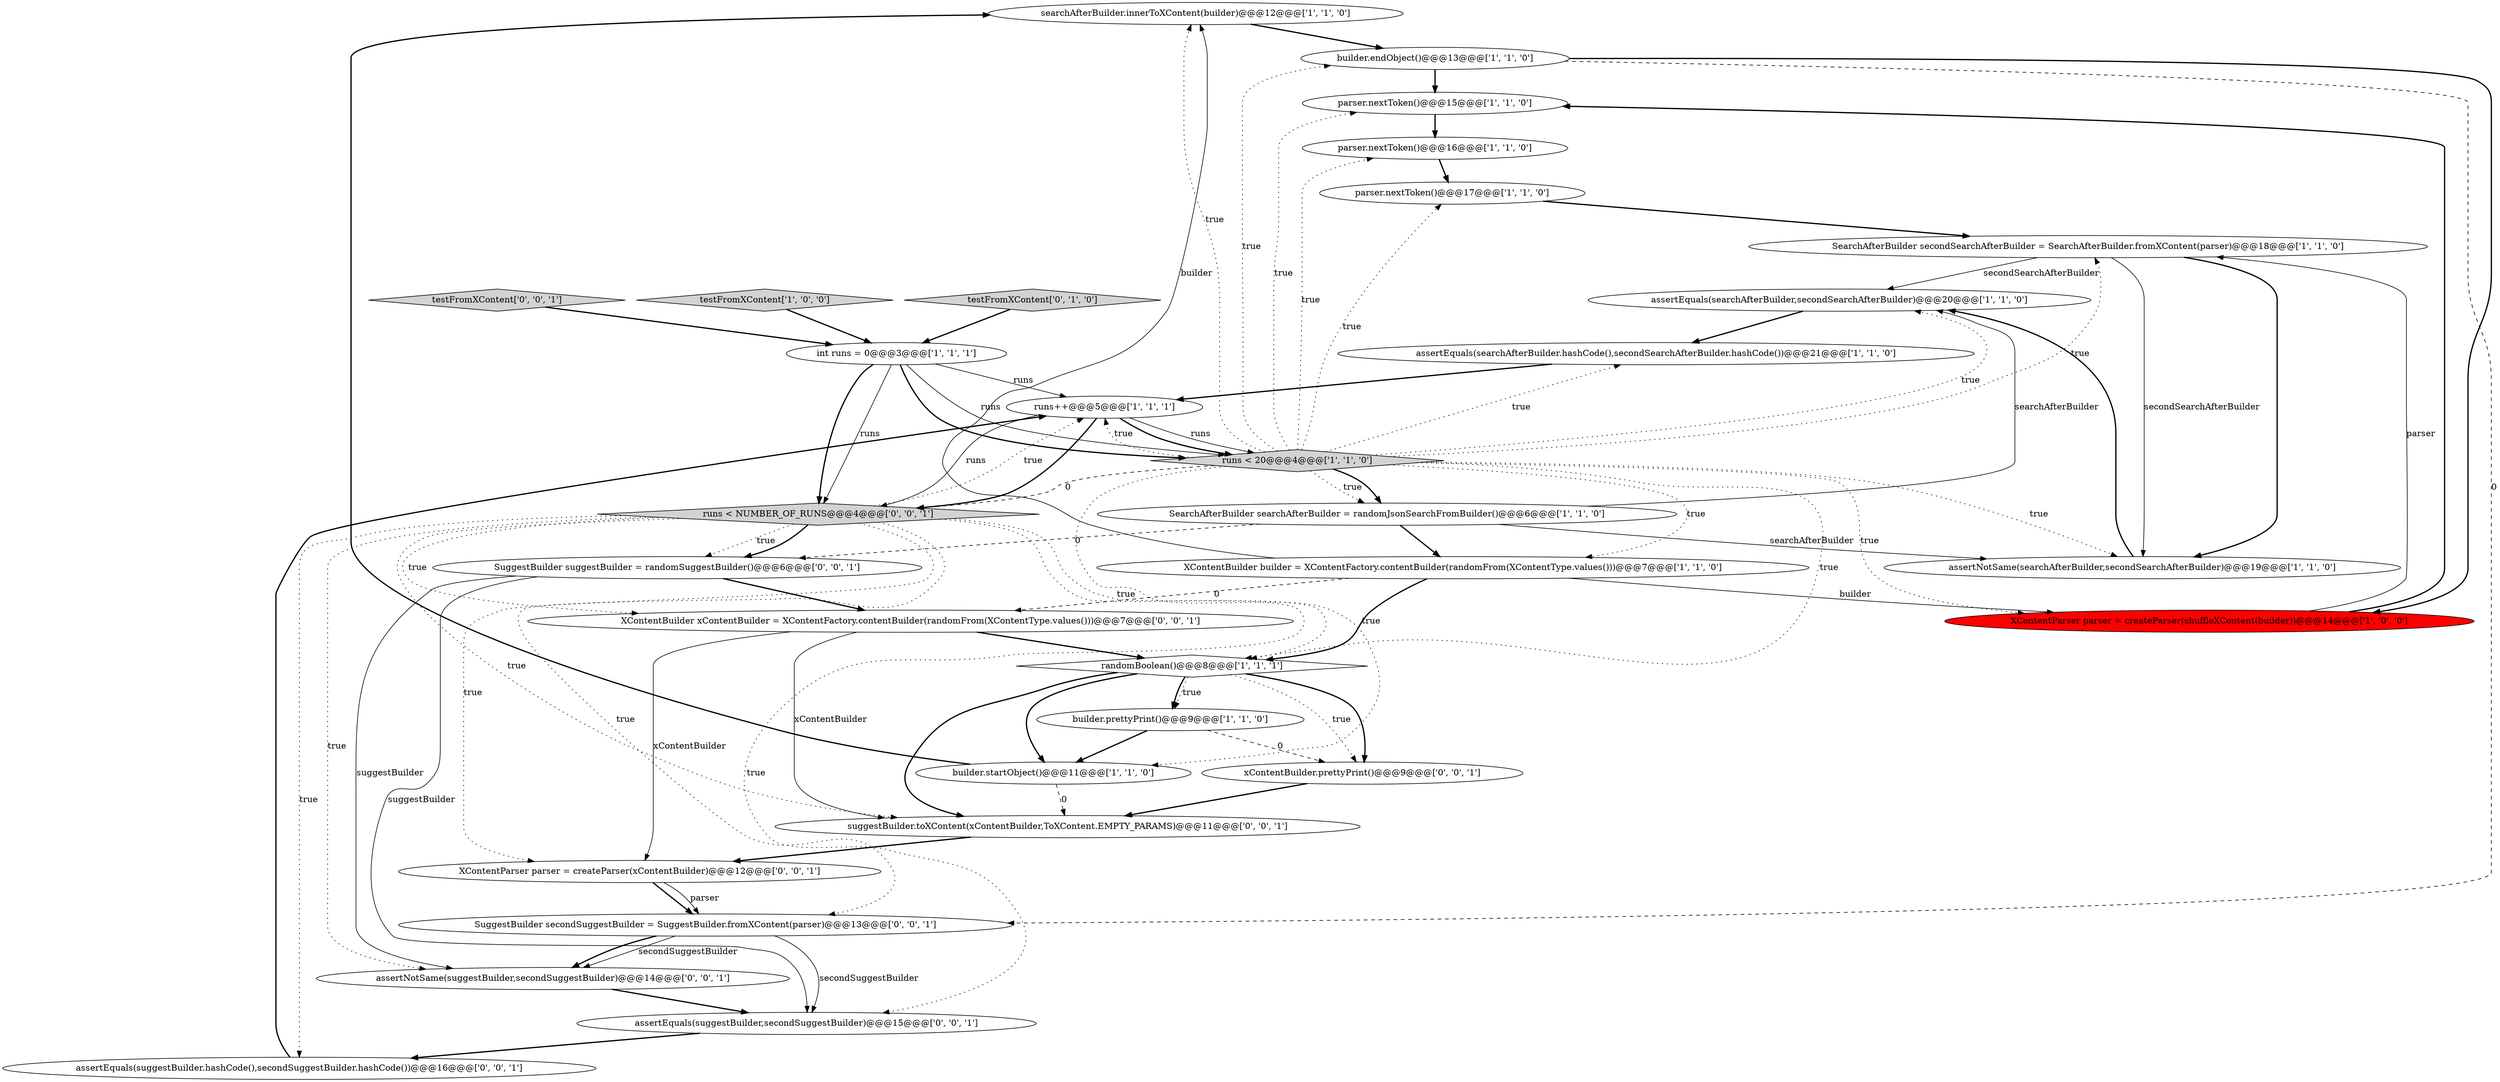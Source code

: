 digraph {
12 [style = filled, label = "searchAfterBuilder.innerToXContent(builder)@@@12@@@['1', '1', '0']", fillcolor = white, shape = ellipse image = "AAA0AAABBB1BBB"];
9 [style = filled, label = "assertEquals(searchAfterBuilder,secondSearchAfterBuilder)@@@20@@@['1', '1', '0']", fillcolor = white, shape = ellipse image = "AAA0AAABBB1BBB"];
4 [style = filled, label = "randomBoolean()@@@8@@@['1', '1', '1']", fillcolor = white, shape = diamond image = "AAA0AAABBB1BBB"];
20 [style = filled, label = "testFromXContent['0', '0', '1']", fillcolor = lightgray, shape = diamond image = "AAA0AAABBB3BBB"];
27 [style = filled, label = "runs < NUMBER_OF_RUNS@@@4@@@['0', '0', '1']", fillcolor = lightgray, shape = diamond image = "AAA0AAABBB3BBB"];
14 [style = filled, label = "parser.nextToken()@@@17@@@['1', '1', '0']", fillcolor = white, shape = ellipse image = "AAA0AAABBB1BBB"];
2 [style = filled, label = "runs < 20@@@4@@@['1', '1', '0']", fillcolor = lightgray, shape = diamond image = "AAA0AAABBB1BBB"];
26 [style = filled, label = "assertNotSame(suggestBuilder,secondSuggestBuilder)@@@14@@@['0', '0', '1']", fillcolor = white, shape = ellipse image = "AAA0AAABBB3BBB"];
17 [style = filled, label = "builder.endObject()@@@13@@@['1', '1', '0']", fillcolor = white, shape = ellipse image = "AAA0AAABBB1BBB"];
15 [style = filled, label = "parser.nextToken()@@@15@@@['1', '1', '0']", fillcolor = white, shape = ellipse image = "AAA0AAABBB1BBB"];
25 [style = filled, label = "suggestBuilder.toXContent(xContentBuilder,ToXContent.EMPTY_PARAMS)@@@11@@@['0', '0', '1']", fillcolor = white, shape = ellipse image = "AAA0AAABBB3BBB"];
3 [style = filled, label = "testFromXContent['1', '0', '0']", fillcolor = lightgray, shape = diamond image = "AAA0AAABBB1BBB"];
11 [style = filled, label = "SearchAfterBuilder searchAfterBuilder = randomJsonSearchFromBuilder()@@@6@@@['1', '1', '0']", fillcolor = white, shape = ellipse image = "AAA0AAABBB1BBB"];
23 [style = filled, label = "SuggestBuilder secondSuggestBuilder = SuggestBuilder.fromXContent(parser)@@@13@@@['0', '0', '1']", fillcolor = white, shape = ellipse image = "AAA0AAABBB3BBB"];
16 [style = filled, label = "XContentParser parser = createParser(shuffleXContent(builder))@@@14@@@['1', '0', '0']", fillcolor = red, shape = ellipse image = "AAA1AAABBB1BBB"];
21 [style = filled, label = "SuggestBuilder suggestBuilder = randomSuggestBuilder()@@@6@@@['0', '0', '1']", fillcolor = white, shape = ellipse image = "AAA0AAABBB3BBB"];
13 [style = filled, label = "XContentBuilder builder = XContentFactory.contentBuilder(randomFrom(XContentType.values()))@@@7@@@['1', '1', '0']", fillcolor = white, shape = ellipse image = "AAA0AAABBB1BBB"];
24 [style = filled, label = "assertEquals(suggestBuilder,secondSuggestBuilder)@@@15@@@['0', '0', '1']", fillcolor = white, shape = ellipse image = "AAA0AAABBB3BBB"];
22 [style = filled, label = "XContentBuilder xContentBuilder = XContentFactory.contentBuilder(randomFrom(XContentType.values()))@@@7@@@['0', '0', '1']", fillcolor = white, shape = ellipse image = "AAA0AAABBB3BBB"];
30 [style = filled, label = "assertEquals(suggestBuilder.hashCode(),secondSuggestBuilder.hashCode())@@@16@@@['0', '0', '1']", fillcolor = white, shape = ellipse image = "AAA0AAABBB3BBB"];
7 [style = filled, label = "builder.startObject()@@@11@@@['1', '1', '0']", fillcolor = white, shape = ellipse image = "AAA0AAABBB1BBB"];
10 [style = filled, label = "SearchAfterBuilder secondSearchAfterBuilder = SearchAfterBuilder.fromXContent(parser)@@@18@@@['1', '1', '0']", fillcolor = white, shape = ellipse image = "AAA0AAABBB1BBB"];
8 [style = filled, label = "parser.nextToken()@@@16@@@['1', '1', '0']", fillcolor = white, shape = ellipse image = "AAA0AAABBB1BBB"];
28 [style = filled, label = "xContentBuilder.prettyPrint()@@@9@@@['0', '0', '1']", fillcolor = white, shape = ellipse image = "AAA0AAABBB3BBB"];
18 [style = filled, label = "assertEquals(searchAfterBuilder.hashCode(),secondSearchAfterBuilder.hashCode())@@@21@@@['1', '1', '0']", fillcolor = white, shape = ellipse image = "AAA0AAABBB1BBB"];
0 [style = filled, label = "runs++@@@5@@@['1', '1', '1']", fillcolor = white, shape = ellipse image = "AAA0AAABBB1BBB"];
6 [style = filled, label = "int runs = 0@@@3@@@['1', '1', '1']", fillcolor = white, shape = ellipse image = "AAA0AAABBB1BBB"];
1 [style = filled, label = "builder.prettyPrint()@@@9@@@['1', '1', '0']", fillcolor = white, shape = ellipse image = "AAA0AAABBB1BBB"];
19 [style = filled, label = "testFromXContent['0', '1', '0']", fillcolor = lightgray, shape = diamond image = "AAA0AAABBB2BBB"];
29 [style = filled, label = "XContentParser parser = createParser(xContentBuilder)@@@12@@@['0', '0', '1']", fillcolor = white, shape = ellipse image = "AAA0AAABBB3BBB"];
5 [style = filled, label = "assertNotSame(searchAfterBuilder,secondSearchAfterBuilder)@@@19@@@['1', '1', '0']", fillcolor = white, shape = ellipse image = "AAA0AAABBB1BBB"];
0->27 [style = solid, label="runs"];
5->9 [style = bold, label=""];
4->25 [style = bold, label=""];
4->1 [style = dotted, label="true"];
2->15 [style = dotted, label="true"];
27->23 [style = dotted, label="true"];
25->29 [style = bold, label=""];
2->18 [style = dotted, label="true"];
24->30 [style = bold, label=""];
22->4 [style = bold, label=""];
2->11 [style = dotted, label="true"];
11->5 [style = solid, label="searchAfterBuilder"];
11->13 [style = bold, label=""];
7->25 [style = dashed, label="0"];
28->25 [style = bold, label=""];
10->5 [style = solid, label="secondSearchAfterBuilder"];
18->0 [style = bold, label=""];
2->8 [style = dotted, label="true"];
17->16 [style = bold, label=""];
13->12 [style = solid, label="builder"];
2->10 [style = dotted, label="true"];
11->21 [style = dashed, label="0"];
2->0 [style = dotted, label="true"];
27->22 [style = dotted, label="true"];
27->25 [style = dotted, label="true"];
23->26 [style = solid, label="secondSuggestBuilder"];
6->0 [style = solid, label="runs"];
0->2 [style = solid, label="runs"];
2->27 [style = dashed, label="0"];
14->10 [style = bold, label=""];
27->24 [style = dotted, label="true"];
13->16 [style = solid, label="builder"];
29->23 [style = bold, label=""];
27->21 [style = dotted, label="true"];
19->6 [style = bold, label=""];
26->24 [style = bold, label=""];
4->28 [style = dotted, label="true"];
6->2 [style = bold, label=""];
27->29 [style = dotted, label="true"];
21->22 [style = bold, label=""];
17->15 [style = bold, label=""];
2->12 [style = dotted, label="true"];
17->23 [style = dashed, label="0"];
6->2 [style = solid, label="runs"];
22->25 [style = solid, label="xContentBuilder"];
16->10 [style = solid, label="parser"];
12->17 [style = bold, label=""];
8->14 [style = bold, label=""];
3->6 [style = bold, label=""];
1->28 [style = dashed, label="0"];
1->7 [style = bold, label=""];
27->4 [style = dotted, label="true"];
4->7 [style = bold, label=""];
22->29 [style = solid, label="xContentBuilder"];
6->27 [style = bold, label=""];
9->18 [style = bold, label=""];
10->5 [style = bold, label=""];
2->9 [style = dotted, label="true"];
2->4 [style = dotted, label="true"];
2->14 [style = dotted, label="true"];
4->1 [style = bold, label=""];
30->0 [style = bold, label=""];
2->5 [style = dotted, label="true"];
23->24 [style = solid, label="secondSuggestBuilder"];
27->21 [style = bold, label=""];
2->11 [style = bold, label=""];
15->8 [style = bold, label=""];
2->16 [style = dotted, label="true"];
16->15 [style = bold, label=""];
21->24 [style = solid, label="suggestBuilder"];
7->12 [style = bold, label=""];
0->27 [style = bold, label=""];
27->26 [style = dotted, label="true"];
2->17 [style = dotted, label="true"];
0->2 [style = bold, label=""];
23->26 [style = bold, label=""];
29->23 [style = solid, label="parser"];
6->27 [style = solid, label="runs"];
20->6 [style = bold, label=""];
11->9 [style = solid, label="searchAfterBuilder"];
4->28 [style = bold, label=""];
10->9 [style = solid, label="secondSearchAfterBuilder"];
27->30 [style = dotted, label="true"];
27->0 [style = dotted, label="true"];
2->7 [style = dotted, label="true"];
21->26 [style = solid, label="suggestBuilder"];
13->22 [style = dashed, label="0"];
2->13 [style = dotted, label="true"];
13->4 [style = bold, label=""];
}

